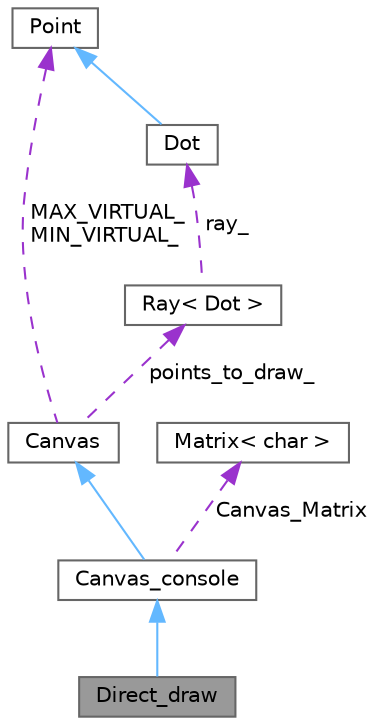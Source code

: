 digraph "Direct_draw"
{
 // LATEX_PDF_SIZE
  bgcolor="transparent";
  edge [fontname=Helvetica,fontsize=10,labelfontname=Helvetica,labelfontsize=10];
  node [fontname=Helvetica,fontsize=10,shape=box,height=0.2,width=0.4];
  Node1 [label="Direct_draw",height=0.2,width=0.4,color="gray40", fillcolor="grey60", style="filled", fontcolor="black",tooltip=" "];
  Node2 -> Node1 [dir="back",color="steelblue1",style="solid"];
  Node2 [label="Canvas_console",height=0.2,width=0.4,color="gray40", fillcolor="white", style="filled",URL="$class_canvas__console.html",tooltip=" "];
  Node3 -> Node2 [dir="back",color="steelblue1",style="solid"];
  Node3 [label="Canvas",height=0.2,width=0.4,color="gray40", fillcolor="white", style="filled",URL="$class_canvas.html",tooltip=" "];
  Node4 -> Node3 [dir="back",color="darkorchid3",style="dashed",label=" MAX_VIRTUAL_\nMIN_VIRTUAL_" ];
  Node4 [label="Point",height=0.2,width=0.4,color="gray40", fillcolor="white", style="filled",URL="$struct_point.html",tooltip=" "];
  Node5 -> Node3 [dir="back",color="darkorchid3",style="dashed",label=" points_to_draw_" ];
  Node5 [label="Ray\< Dot \>",height=0.2,width=0.4,color="gray40", fillcolor="white", style="filled",URL="$class_ray.html",tooltip=" "];
  Node6 -> Node5 [dir="back",color="darkorchid3",style="dashed",label=" ray_" ];
  Node6 [label="Dot",height=0.2,width=0.4,color="gray40", fillcolor="white", style="filled",URL="$struct_dot.html",tooltip=" "];
  Node4 -> Node6 [dir="back",color="steelblue1",style="solid"];
  Node7 -> Node2 [dir="back",color="darkorchid3",style="dashed",label=" Canvas_Matrix" ];
  Node7 [label="Matrix\< char \>",height=0.2,width=0.4,color="gray40", fillcolor="white", style="filled",URL="$class_matrix.html",tooltip=" "];
}
